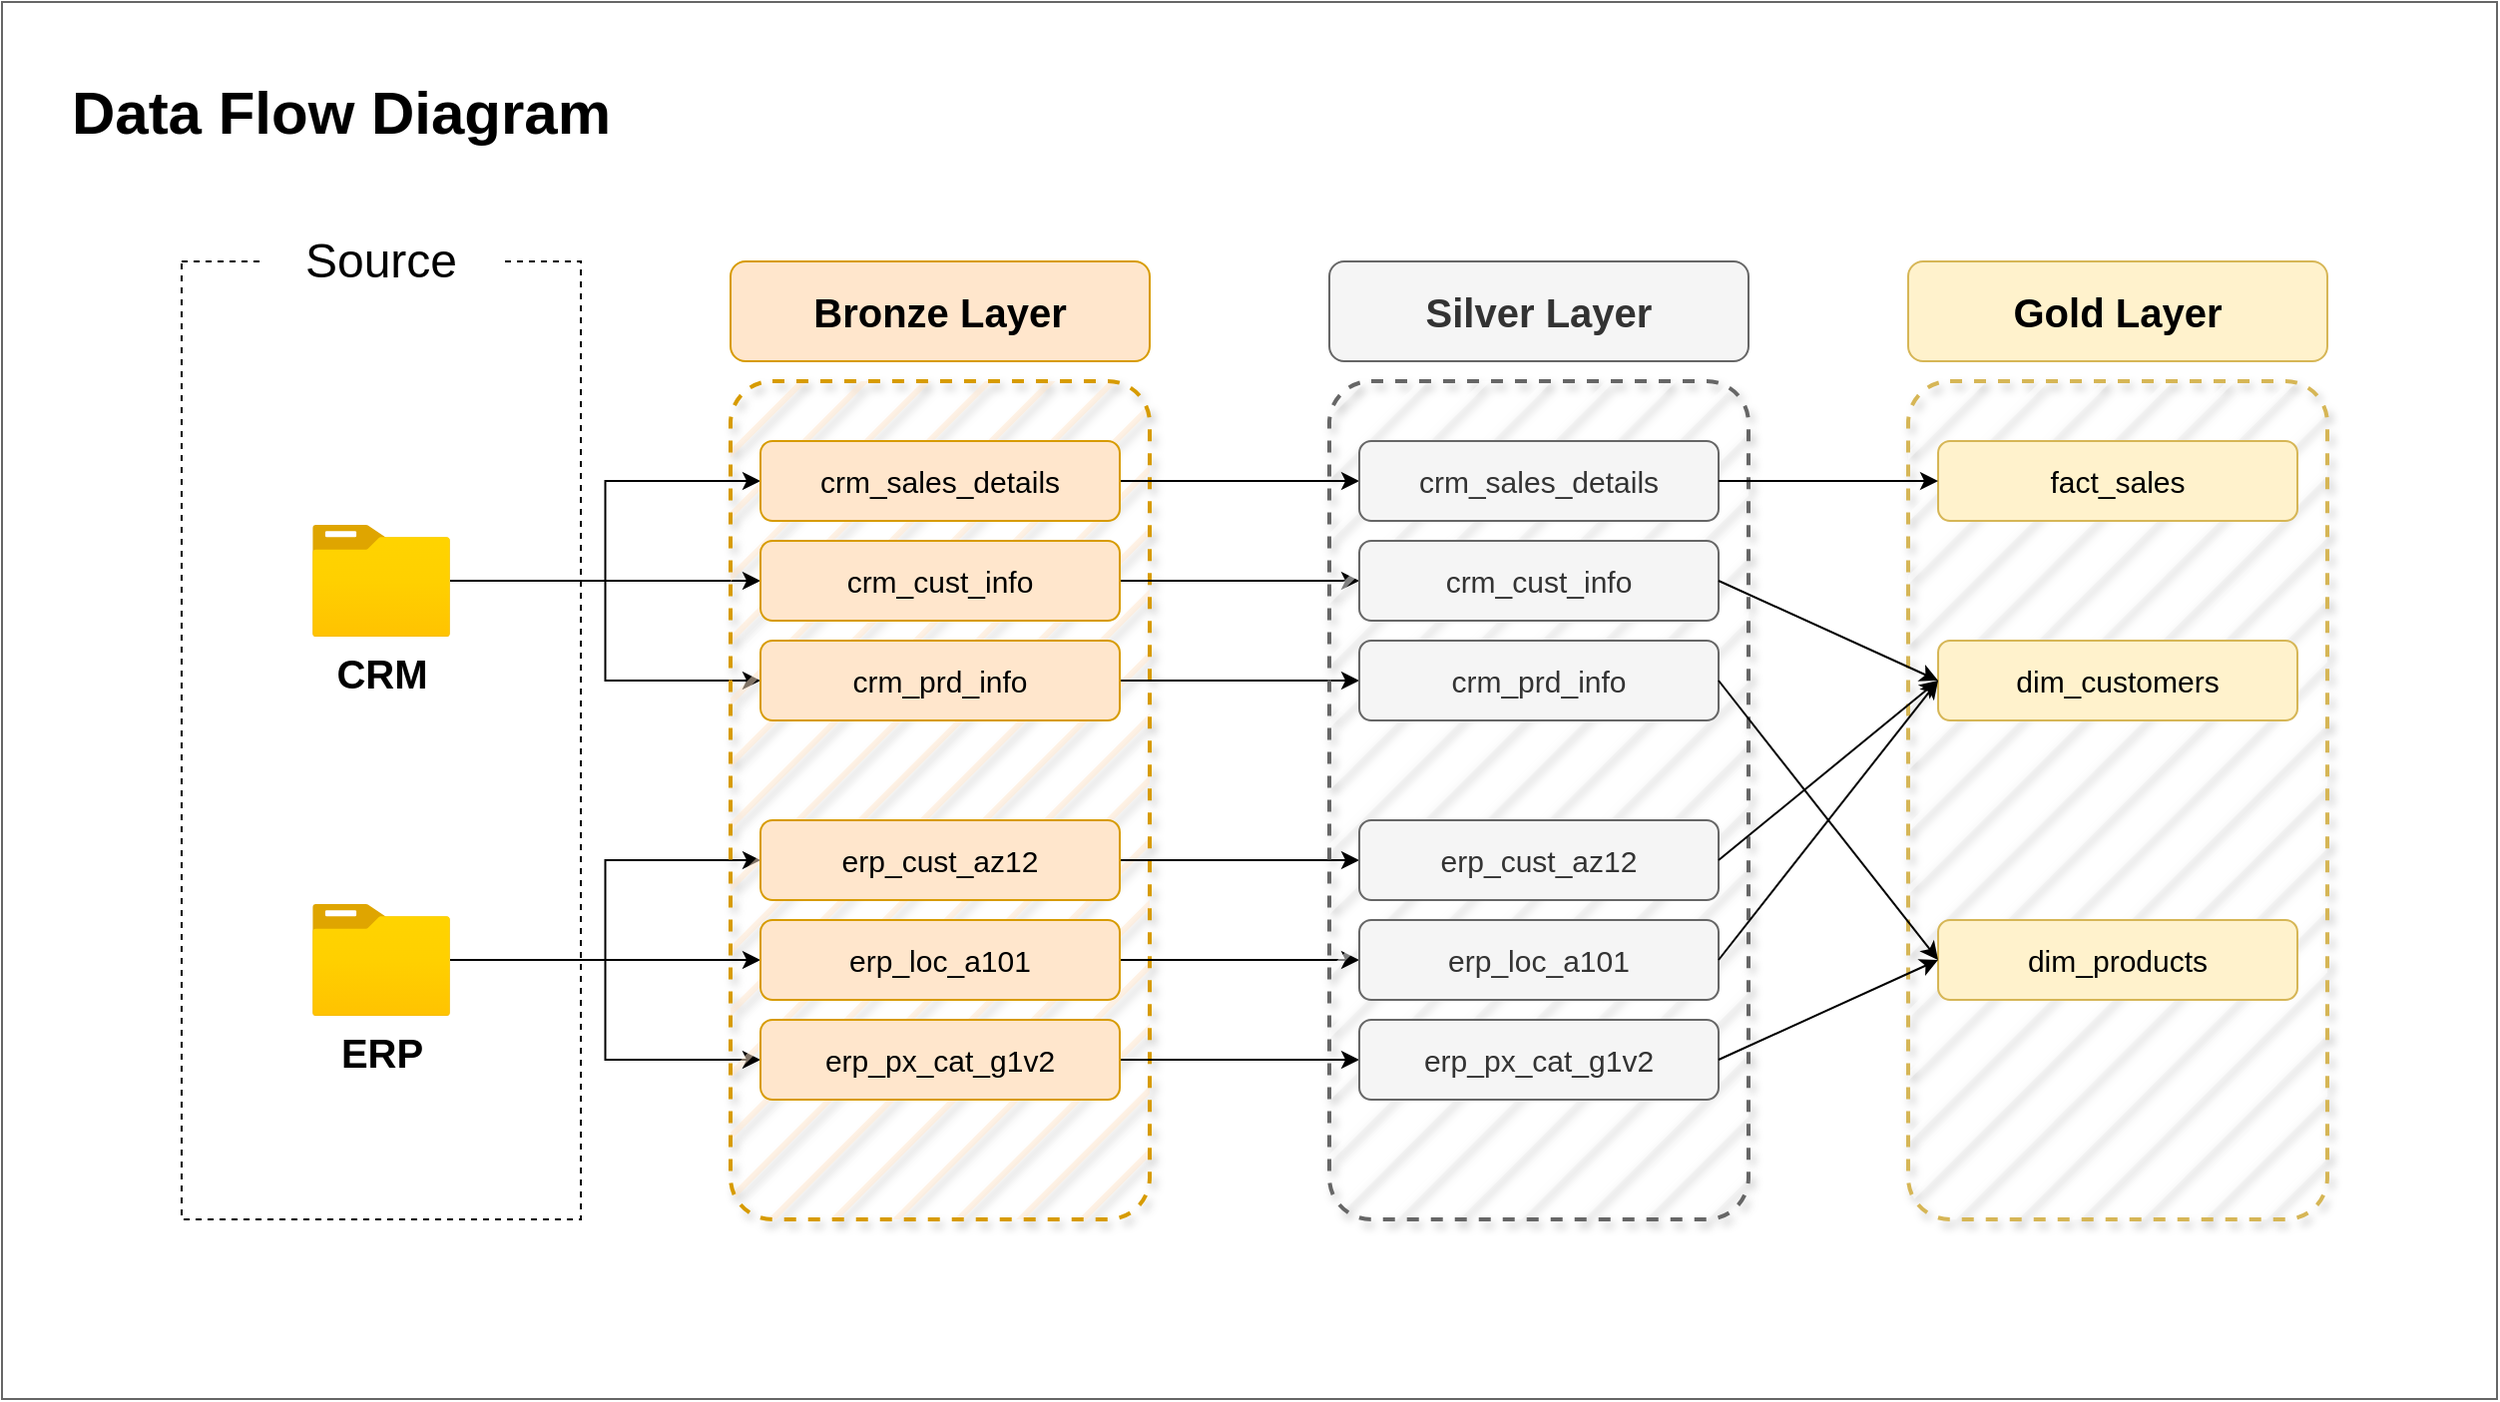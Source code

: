 <mxfile version="26.2.15">
  <diagram id="I9baKLFgBUNJ3ZxSNFhL" name="data_flow_diagram">
    <mxGraphModel dx="1627" dy="1087" grid="1" gridSize="10" guides="1" tooltips="1" connect="1" arrows="1" fold="1" page="1" pageScale="1" pageWidth="1654" pageHeight="1169" math="0" shadow="0">
      <root>
        <mxCell id="0" />
        <mxCell id="1" parent="0" />
        <mxCell id="dqo0ZGQcrcyykXeaS5a2-31" value="" style="rounded=0;whiteSpace=wrap;html=1;fillStyle=auto;fillColor=none;fontColor=#333333;strokeColor=#666666;" vertex="1" parent="1">
          <mxGeometry x="30" y="30" width="1250" height="700" as="geometry" />
        </mxCell>
        <mxCell id="qIBQ2dLg3ho_yZMvUHFg-1" value="&lt;b&gt;&lt;font style=&quot;font-size: 30px;&quot;&gt;Data Flow Diagram&lt;/font&gt;&lt;/b&gt;" style="text;html=1;align=center;verticalAlign=middle;whiteSpace=wrap;rounded=0;" parent="1" vertex="1">
          <mxGeometry x="40" y="40" width="320" height="90" as="geometry" />
        </mxCell>
        <mxCell id="qIBQ2dLg3ho_yZMvUHFg-2" value="" style="rounded=0;whiteSpace=wrap;html=1;fillColor=none;dashed=1;" parent="1" vertex="1">
          <mxGeometry x="120" y="160" width="200" height="480" as="geometry" />
        </mxCell>
        <mxCell id="qIBQ2dLg3ho_yZMvUHFg-4" value="&lt;font style=&quot;font-size: 24px;&quot;&gt;Source&lt;/font&gt;" style="rounded=0;whiteSpace=wrap;html=1;strokeColor=none;" parent="1" vertex="1">
          <mxGeometry x="160" y="130" width="120" height="60" as="geometry" />
        </mxCell>
        <mxCell id="qIBQ2dLg3ho_yZMvUHFg-18" style="edgeStyle=orthogonalEdgeStyle;rounded=0;orthogonalLoop=1;jettySize=auto;html=1;entryX=0;entryY=0.5;entryDx=0;entryDy=0;" parent="1" source="qIBQ2dLg3ho_yZMvUHFg-5" target="qIBQ2dLg3ho_yZMvUHFg-15" edge="1">
          <mxGeometry relative="1" as="geometry" />
        </mxCell>
        <mxCell id="qIBQ2dLg3ho_yZMvUHFg-19" style="edgeStyle=orthogonalEdgeStyle;rounded=0;orthogonalLoop=1;jettySize=auto;html=1;" parent="1" source="qIBQ2dLg3ho_yZMvUHFg-5" target="qIBQ2dLg3ho_yZMvUHFg-16" edge="1">
          <mxGeometry relative="1" as="geometry" />
        </mxCell>
        <mxCell id="qIBQ2dLg3ho_yZMvUHFg-20" style="edgeStyle=orthogonalEdgeStyle;rounded=0;orthogonalLoop=1;jettySize=auto;html=1;entryX=0;entryY=0.5;entryDx=0;entryDy=0;" parent="1" source="qIBQ2dLg3ho_yZMvUHFg-5" target="qIBQ2dLg3ho_yZMvUHFg-17" edge="1">
          <mxGeometry relative="1" as="geometry" />
        </mxCell>
        <mxCell id="qIBQ2dLg3ho_yZMvUHFg-5" value="&lt;b&gt;&lt;font style=&quot;font-size: 20px;&quot;&gt;CRM&lt;/font&gt;&lt;/b&gt;" style="image;aspect=fixed;html=1;points=[];align=center;fontSize=12;image=img/lib/azure2/general/Folder_Blank.svg;" parent="1" vertex="1">
          <mxGeometry x="185.5" y="292" width="69" height="56.0" as="geometry" />
        </mxCell>
        <mxCell id="qIBQ2dLg3ho_yZMvUHFg-24" style="edgeStyle=orthogonalEdgeStyle;rounded=0;orthogonalLoop=1;jettySize=auto;html=1;entryX=0;entryY=0.5;entryDx=0;entryDy=0;" parent="1" source="qIBQ2dLg3ho_yZMvUHFg-6" target="qIBQ2dLg3ho_yZMvUHFg-21" edge="1">
          <mxGeometry relative="1" as="geometry" />
        </mxCell>
        <mxCell id="qIBQ2dLg3ho_yZMvUHFg-25" style="edgeStyle=orthogonalEdgeStyle;rounded=0;orthogonalLoop=1;jettySize=auto;html=1;entryX=0;entryY=0.5;entryDx=0;entryDy=0;" parent="1" source="qIBQ2dLg3ho_yZMvUHFg-6" target="qIBQ2dLg3ho_yZMvUHFg-22" edge="1">
          <mxGeometry relative="1" as="geometry" />
        </mxCell>
        <mxCell id="qIBQ2dLg3ho_yZMvUHFg-26" style="edgeStyle=orthogonalEdgeStyle;rounded=0;orthogonalLoop=1;jettySize=auto;html=1;entryX=0;entryY=0.5;entryDx=0;entryDy=0;" parent="1" source="qIBQ2dLg3ho_yZMvUHFg-6" target="qIBQ2dLg3ho_yZMvUHFg-23" edge="1">
          <mxGeometry relative="1" as="geometry" />
        </mxCell>
        <mxCell id="qIBQ2dLg3ho_yZMvUHFg-6" value="&lt;b&gt;&lt;font style=&quot;font-size: 20px;&quot;&gt;ERP&lt;/font&gt;&lt;/b&gt;" style="image;aspect=fixed;html=1;points=[];align=center;fontSize=12;image=img/lib/azure2/general/Folder_Blank.svg;" parent="1" vertex="1">
          <mxGeometry x="185.5" y="482" width="69" height="56.0" as="geometry" />
        </mxCell>
        <mxCell id="qIBQ2dLg3ho_yZMvUHFg-13" value="" style="rounded=1;whiteSpace=wrap;html=1;fillColor=#ffe6cc;strokeColor=#d79b00;dashed=1;shadow=1;strokeWidth=2;arcSize=10;fillStyle=hatch;fillOpacity=50;" parent="1" vertex="1">
          <mxGeometry x="395" y="220" width="210" height="420" as="geometry" />
        </mxCell>
        <mxCell id="qIBQ2dLg3ho_yZMvUHFg-14" value="&lt;b&gt;&lt;font style=&quot;font-size: 20px;&quot;&gt;Bronze Layer&lt;/font&gt;&lt;/b&gt;" style="rounded=1;whiteSpace=wrap;html=1;fillColor=#ffe6cc;strokeColor=#d79b00;" parent="1" vertex="1">
          <mxGeometry x="395" y="160" width="210" height="50" as="geometry" />
        </mxCell>
        <mxCell id="dqo0ZGQcrcyykXeaS5a2-17" value="" style="edgeStyle=orthogonalEdgeStyle;rounded=0;orthogonalLoop=1;jettySize=auto;html=1;entryX=0;entryY=0.5;entryDx=0;entryDy=0;" edge="1" parent="1" source="qIBQ2dLg3ho_yZMvUHFg-15" target="dqo0ZGQcrcyykXeaS5a2-3">
          <mxGeometry relative="1" as="geometry" />
        </mxCell>
        <mxCell id="qIBQ2dLg3ho_yZMvUHFg-15" value="&lt;font style=&quot;font-size: 15px;&quot;&gt;crm_sales_details&lt;/font&gt;" style="rounded=1;whiteSpace=wrap;html=1;fillColor=#ffe6cc;strokeColor=#d79b00;" parent="1" vertex="1">
          <mxGeometry x="410" y="250" width="180" height="40" as="geometry" />
        </mxCell>
        <mxCell id="dqo0ZGQcrcyykXeaS5a2-18" style="edgeStyle=orthogonalEdgeStyle;rounded=0;orthogonalLoop=1;jettySize=auto;html=1;entryX=0;entryY=0.5;entryDx=0;entryDy=0;" edge="1" parent="1" source="qIBQ2dLg3ho_yZMvUHFg-16" target="dqo0ZGQcrcyykXeaS5a2-4">
          <mxGeometry relative="1" as="geometry" />
        </mxCell>
        <mxCell id="qIBQ2dLg3ho_yZMvUHFg-16" value="&lt;font style=&quot;font-size: 15px;&quot;&gt;crm_cust_info&lt;/font&gt;" style="rounded=1;whiteSpace=wrap;html=1;fillColor=#ffe6cc;strokeColor=#d79b00;" parent="1" vertex="1">
          <mxGeometry x="410" y="300" width="180" height="40" as="geometry" />
        </mxCell>
        <mxCell id="dqo0ZGQcrcyykXeaS5a2-19" style="edgeStyle=orthogonalEdgeStyle;rounded=0;orthogonalLoop=1;jettySize=auto;html=1;" edge="1" parent="1" source="qIBQ2dLg3ho_yZMvUHFg-17" target="dqo0ZGQcrcyykXeaS5a2-5">
          <mxGeometry relative="1" as="geometry" />
        </mxCell>
        <mxCell id="qIBQ2dLg3ho_yZMvUHFg-17" value="&lt;font style=&quot;font-size: 15px;&quot;&gt;crm_prd_info&lt;/font&gt;" style="rounded=1;whiteSpace=wrap;html=1;fillColor=#ffe6cc;strokeColor=#d79b00;" parent="1" vertex="1">
          <mxGeometry x="410" y="350" width="180" height="40" as="geometry" />
        </mxCell>
        <mxCell id="dqo0ZGQcrcyykXeaS5a2-20" style="edgeStyle=orthogonalEdgeStyle;rounded=0;orthogonalLoop=1;jettySize=auto;html=1;" edge="1" parent="1" source="qIBQ2dLg3ho_yZMvUHFg-21" target="dqo0ZGQcrcyykXeaS5a2-6">
          <mxGeometry relative="1" as="geometry" />
        </mxCell>
        <mxCell id="qIBQ2dLg3ho_yZMvUHFg-21" value="&lt;font style=&quot;font-size: 15px;&quot;&gt;erp_cust_az12&lt;/font&gt;" style="rounded=1;whiteSpace=wrap;html=1;fillColor=#ffe6cc;strokeColor=#d79b00;" parent="1" vertex="1">
          <mxGeometry x="410" y="440" width="180" height="40" as="geometry" />
        </mxCell>
        <mxCell id="dqo0ZGQcrcyykXeaS5a2-21" style="edgeStyle=orthogonalEdgeStyle;rounded=0;orthogonalLoop=1;jettySize=auto;html=1;entryX=0;entryY=0.5;entryDx=0;entryDy=0;" edge="1" parent="1" source="qIBQ2dLg3ho_yZMvUHFg-22" target="dqo0ZGQcrcyykXeaS5a2-7">
          <mxGeometry relative="1" as="geometry" />
        </mxCell>
        <mxCell id="qIBQ2dLg3ho_yZMvUHFg-22" value="&lt;font style=&quot;font-size: 15px;&quot;&gt;erp_loc_a101&lt;/font&gt;" style="rounded=1;whiteSpace=wrap;html=1;fillColor=#ffe6cc;strokeColor=#d79b00;" parent="1" vertex="1">
          <mxGeometry x="410" y="490" width="180" height="40" as="geometry" />
        </mxCell>
        <mxCell id="dqo0ZGQcrcyykXeaS5a2-22" style="edgeStyle=orthogonalEdgeStyle;rounded=0;orthogonalLoop=1;jettySize=auto;html=1;entryX=0;entryY=0.5;entryDx=0;entryDy=0;" edge="1" parent="1" source="qIBQ2dLg3ho_yZMvUHFg-23" target="dqo0ZGQcrcyykXeaS5a2-8">
          <mxGeometry relative="1" as="geometry" />
        </mxCell>
        <mxCell id="qIBQ2dLg3ho_yZMvUHFg-23" value="&lt;font style=&quot;font-size: 15px;&quot;&gt;erp_px_cat_g1v2&lt;/font&gt;" style="rounded=1;whiteSpace=wrap;html=1;fillColor=#ffe6cc;strokeColor=#d79b00;" parent="1" vertex="1">
          <mxGeometry x="410" y="540" width="180" height="40" as="geometry" />
        </mxCell>
        <mxCell id="dqo0ZGQcrcyykXeaS5a2-1" value="" style="rounded=1;whiteSpace=wrap;html=1;fillColor=default;strokeColor=#666666;dashed=1;shadow=1;strokeWidth=2;arcSize=10;fontColor=#333333;fillStyle=hatch;fillOpacity=50;" vertex="1" parent="1">
          <mxGeometry x="695" y="220" width="210" height="420" as="geometry" />
        </mxCell>
        <mxCell id="dqo0ZGQcrcyykXeaS5a2-2" value="&lt;b&gt;&lt;font style=&quot;font-size: 20px;&quot;&gt;Silver Layer&lt;/font&gt;&lt;/b&gt;" style="rounded=1;whiteSpace=wrap;html=1;fillColor=#f5f5f5;strokeColor=#666666;fontColor=#333333;" vertex="1" parent="1">
          <mxGeometry x="695" y="160" width="210" height="50" as="geometry" />
        </mxCell>
        <mxCell id="dqo0ZGQcrcyykXeaS5a2-3" value="&lt;font style=&quot;font-size: 15px;&quot;&gt;crm_sales_details&lt;/font&gt;" style="rounded=1;whiteSpace=wrap;html=1;fillColor=#f5f5f5;strokeColor=#666666;fontColor=#333333;" vertex="1" parent="1">
          <mxGeometry x="710" y="250" width="180" height="40" as="geometry" />
        </mxCell>
        <mxCell id="dqo0ZGQcrcyykXeaS5a2-4" value="&lt;font style=&quot;font-size: 15px;&quot;&gt;crm_cust_info&lt;/font&gt;" style="rounded=1;whiteSpace=wrap;html=1;fillColor=#f5f5f5;strokeColor=#666666;fontColor=#333333;" vertex="1" parent="1">
          <mxGeometry x="710" y="300" width="180" height="40" as="geometry" />
        </mxCell>
        <mxCell id="dqo0ZGQcrcyykXeaS5a2-5" value="&lt;font style=&quot;font-size: 15px;&quot;&gt;crm_prd_info&lt;/font&gt;" style="rounded=1;whiteSpace=wrap;html=1;fillColor=#f5f5f5;strokeColor=#666666;fontColor=#333333;" vertex="1" parent="1">
          <mxGeometry x="710" y="350" width="180" height="40" as="geometry" />
        </mxCell>
        <mxCell id="dqo0ZGQcrcyykXeaS5a2-6" value="&lt;font style=&quot;font-size: 15px;&quot;&gt;erp_cust_az12&lt;/font&gt;" style="rounded=1;whiteSpace=wrap;html=1;fillColor=#f5f5f5;strokeColor=#666666;fontColor=#333333;" vertex="1" parent="1">
          <mxGeometry x="710" y="440" width="180" height="40" as="geometry" />
        </mxCell>
        <mxCell id="dqo0ZGQcrcyykXeaS5a2-7" value="&lt;font style=&quot;font-size: 15px;&quot;&gt;erp_loc_a101&lt;/font&gt;" style="rounded=1;whiteSpace=wrap;html=1;fillColor=#f5f5f5;strokeColor=#666666;fontColor=#333333;" vertex="1" parent="1">
          <mxGeometry x="710" y="490" width="180" height="40" as="geometry" />
        </mxCell>
        <mxCell id="dqo0ZGQcrcyykXeaS5a2-8" value="&lt;font style=&quot;font-size: 15px;&quot;&gt;erp_px_cat_g1v2&lt;/font&gt;" style="rounded=1;whiteSpace=wrap;html=1;fillColor=#f5f5f5;strokeColor=#666666;fontColor=#333333;" vertex="1" parent="1">
          <mxGeometry x="710" y="540" width="180" height="40" as="geometry" />
        </mxCell>
        <mxCell id="dqo0ZGQcrcyykXeaS5a2-9" value="" style="rounded=1;whiteSpace=wrap;html=1;fillColor=default;strokeColor=#d6b656;dashed=1;shadow=1;strokeWidth=2;arcSize=10;fillStyle=hatch;fillOpacity=50;" vertex="1" parent="1">
          <mxGeometry x="985" y="220" width="210" height="420" as="geometry" />
        </mxCell>
        <mxCell id="dqo0ZGQcrcyykXeaS5a2-10" value="&lt;b&gt;&lt;font style=&quot;font-size: 20px;&quot;&gt;Gold Layer&lt;/font&gt;&lt;/b&gt;" style="rounded=1;whiteSpace=wrap;html=1;fillColor=#fff2cc;strokeColor=#d6b656;" vertex="1" parent="1">
          <mxGeometry x="985" y="160" width="210" height="50" as="geometry" />
        </mxCell>
        <mxCell id="dqo0ZGQcrcyykXeaS5a2-11" value="&lt;font style=&quot;font-size: 15px;&quot;&gt;fact_sales&lt;/font&gt;" style="rounded=1;whiteSpace=wrap;html=1;fillColor=#fff2cc;strokeColor=#d6b656;" vertex="1" parent="1">
          <mxGeometry x="1000" y="250" width="180" height="40" as="geometry" />
        </mxCell>
        <mxCell id="dqo0ZGQcrcyykXeaS5a2-12" value="&lt;font style=&quot;font-size: 15px;&quot;&gt;dim_customers&lt;/font&gt;" style="rounded=1;whiteSpace=wrap;html=1;fillColor=#fff2cc;strokeColor=#d6b656;" vertex="1" parent="1">
          <mxGeometry x="1000" y="350" width="180" height="40" as="geometry" />
        </mxCell>
        <mxCell id="dqo0ZGQcrcyykXeaS5a2-13" value="&lt;font style=&quot;font-size: 15px;&quot;&gt;dim_products&lt;/font&gt;" style="rounded=1;whiteSpace=wrap;html=1;fillColor=#fff2cc;strokeColor=#d6b656;" vertex="1" parent="1">
          <mxGeometry x="1000" y="490" width="180" height="40" as="geometry" />
        </mxCell>
        <mxCell id="dqo0ZGQcrcyykXeaS5a2-24" value="" style="endArrow=classic;html=1;rounded=0;entryX=0;entryY=0.5;entryDx=0;entryDy=0;exitX=1;exitY=0.5;exitDx=0;exitDy=0;" edge="1" parent="1" source="dqo0ZGQcrcyykXeaS5a2-3" target="dqo0ZGQcrcyykXeaS5a2-11">
          <mxGeometry width="50" height="50" relative="1" as="geometry">
            <mxPoint x="910" y="460" as="sourcePoint" />
            <mxPoint x="960" y="410" as="targetPoint" />
          </mxGeometry>
        </mxCell>
        <mxCell id="dqo0ZGQcrcyykXeaS5a2-25" value="" style="endArrow=classic;html=1;rounded=0;entryX=0;entryY=0.5;entryDx=0;entryDy=0;exitX=1;exitY=0.5;exitDx=0;exitDy=0;" edge="1" parent="1" source="dqo0ZGQcrcyykXeaS5a2-4" target="dqo0ZGQcrcyykXeaS5a2-12">
          <mxGeometry width="50" height="50" relative="1" as="geometry">
            <mxPoint x="900" y="320" as="sourcePoint" />
            <mxPoint x="1010" y="400" as="targetPoint" />
          </mxGeometry>
        </mxCell>
        <mxCell id="dqo0ZGQcrcyykXeaS5a2-27" value="" style="endArrow=classic;html=1;rounded=0;entryX=0;entryY=0.5;entryDx=0;entryDy=0;exitX=1;exitY=0.5;exitDx=0;exitDy=0;" edge="1" parent="1" source="dqo0ZGQcrcyykXeaS5a2-5" target="dqo0ZGQcrcyykXeaS5a2-13">
          <mxGeometry width="50" height="50" relative="1" as="geometry">
            <mxPoint x="900" y="343" as="sourcePoint" />
            <mxPoint x="1010" y="423" as="targetPoint" />
          </mxGeometry>
        </mxCell>
        <mxCell id="dqo0ZGQcrcyykXeaS5a2-28" value="" style="endArrow=classic;html=1;rounded=0;entryX=0;entryY=0.5;entryDx=0;entryDy=0;exitX=1;exitY=0.5;exitDx=0;exitDy=0;" edge="1" parent="1" source="dqo0ZGQcrcyykXeaS5a2-6" target="dqo0ZGQcrcyykXeaS5a2-12">
          <mxGeometry width="50" height="50" relative="1" as="geometry">
            <mxPoint x="900" y="345" as="sourcePoint" />
            <mxPoint x="1010" y="425" as="targetPoint" />
          </mxGeometry>
        </mxCell>
        <mxCell id="dqo0ZGQcrcyykXeaS5a2-29" value="" style="endArrow=classic;html=1;rounded=0;entryX=0;entryY=0.5;entryDx=0;entryDy=0;exitX=1;exitY=0.5;exitDx=0;exitDy=0;" edge="1" parent="1" source="dqo0ZGQcrcyykXeaS5a2-7" target="dqo0ZGQcrcyykXeaS5a2-12">
          <mxGeometry width="50" height="50" relative="1" as="geometry">
            <mxPoint x="900" y="470" as="sourcePoint" />
            <mxPoint x="1010" y="410" as="targetPoint" />
          </mxGeometry>
        </mxCell>
        <mxCell id="dqo0ZGQcrcyykXeaS5a2-30" value="" style="endArrow=classic;html=1;rounded=0;entryX=0;entryY=0.5;entryDx=0;entryDy=0;exitX=1;exitY=0.5;exitDx=0;exitDy=0;" edge="1" parent="1" source="dqo0ZGQcrcyykXeaS5a2-8" target="dqo0ZGQcrcyykXeaS5a2-13">
          <mxGeometry width="50" height="50" relative="1" as="geometry">
            <mxPoint x="900" y="520" as="sourcePoint" />
            <mxPoint x="1010" y="410" as="targetPoint" />
          </mxGeometry>
        </mxCell>
      </root>
    </mxGraphModel>
  </diagram>
</mxfile>
